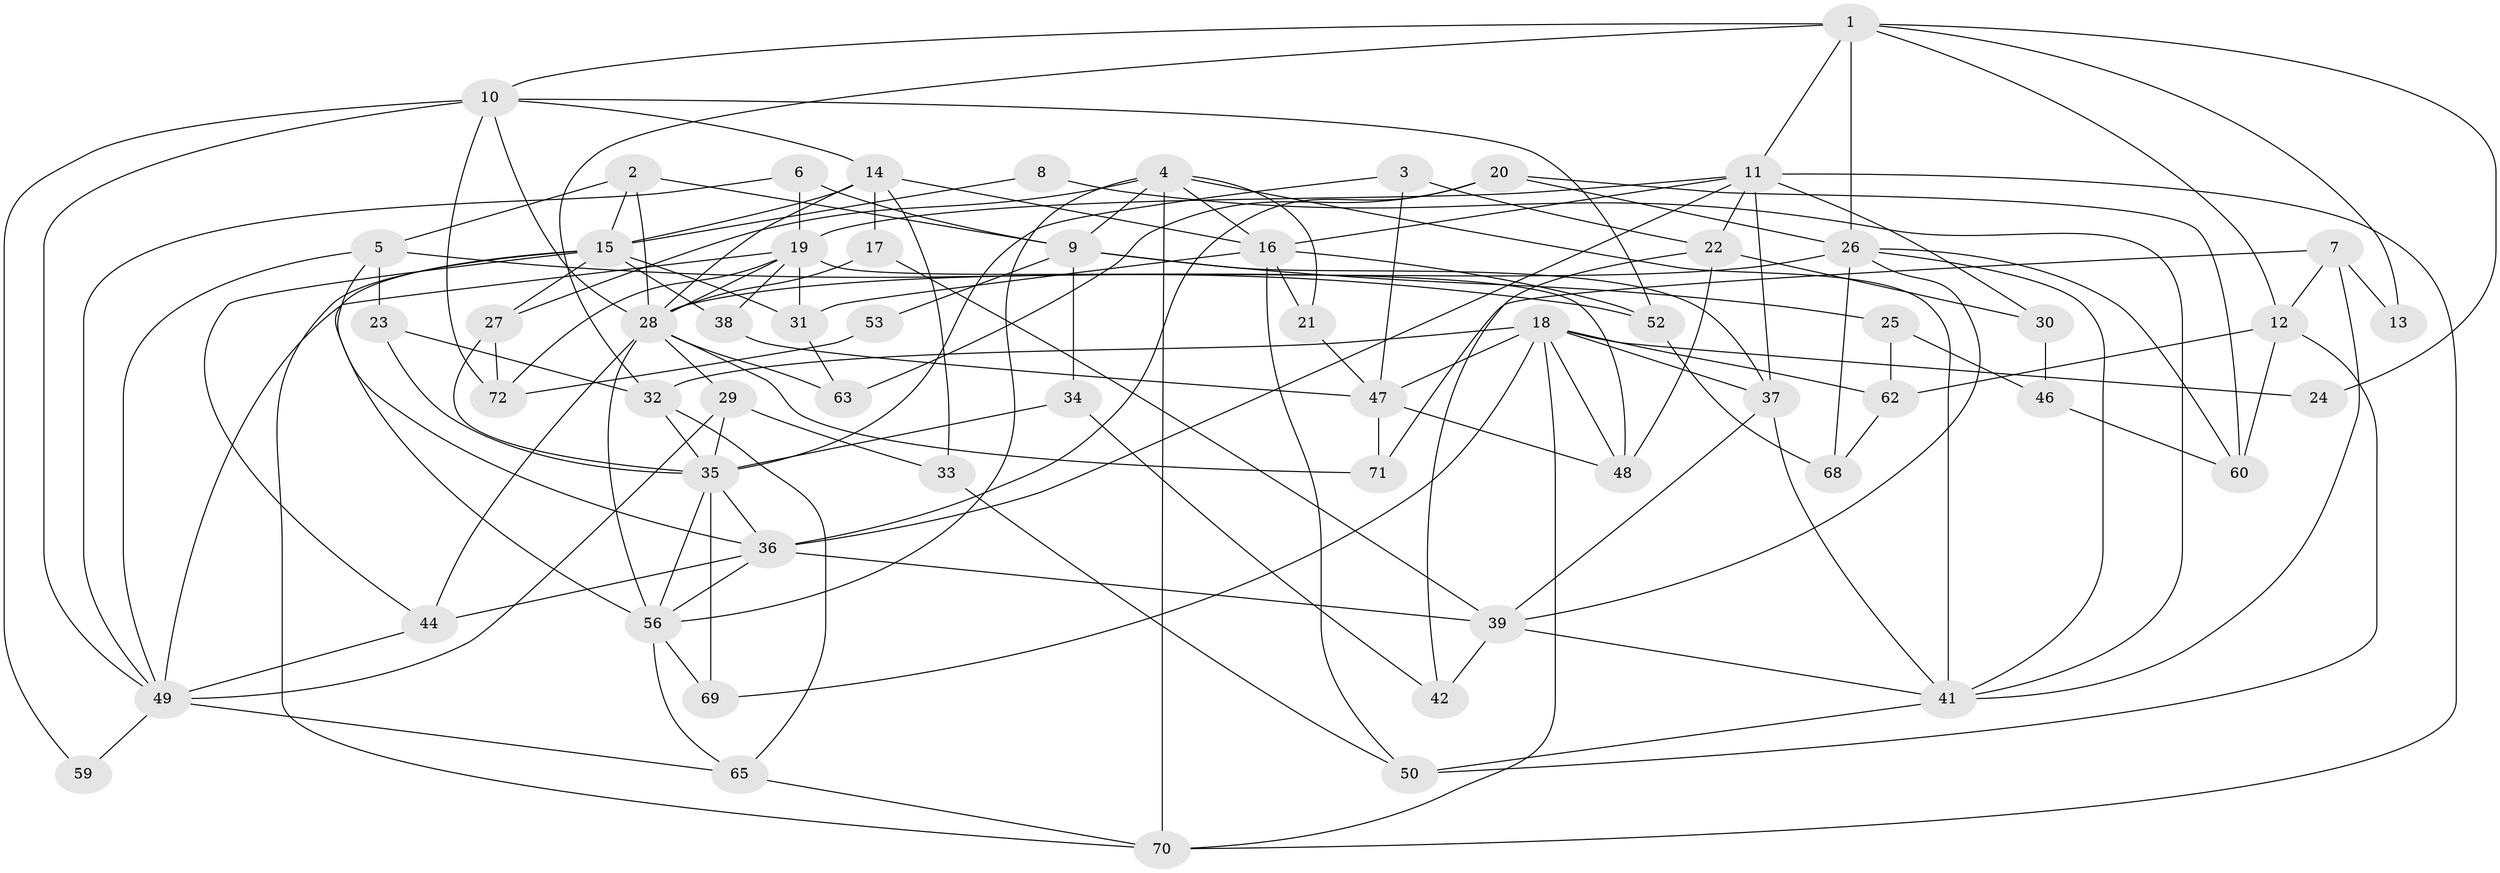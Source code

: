 // original degree distribution, {4: 0.2988505747126437, 3: 0.28735632183908044, 5: 0.13793103448275862, 2: 0.12643678160919541, 9: 0.011494252873563218, 7: 0.022988505747126436, 8: 0.022988505747126436, 6: 0.09195402298850575}
// Generated by graph-tools (version 1.1) at 2025/11/02/27/25 16:11:20]
// undirected, 60 vertices, 143 edges
graph export_dot {
graph [start="1"]
  node [color=gray90,style=filled];
  1 [super="+76"];
  2 [super="+67"];
  3;
  4 [super="+45"];
  5;
  6;
  7;
  8;
  9 [super="+86"];
  10 [super="+61"];
  11 [super="+81"];
  12 [super="+51"];
  13;
  14 [super="+54"];
  15 [super="+40"];
  16 [super="+82"];
  17;
  18 [super="+58"];
  19 [super="+55"];
  20 [super="+80"];
  21;
  22;
  23 [super="+66"];
  24;
  25;
  26 [super="+73"];
  27 [super="+74"];
  28 [super="+83"];
  29;
  30;
  31;
  32 [super="+64"];
  33;
  34;
  35;
  36 [super="+57"];
  37;
  38 [super="+43"];
  39 [super="+85"];
  41 [super="+87"];
  42;
  44;
  46;
  47 [super="+84"];
  48;
  49 [super="+75"];
  50;
  52;
  53;
  56 [super="+77"];
  59;
  60 [super="+79"];
  62;
  63;
  65;
  68;
  69;
  70 [super="+78"];
  71;
  72;
  1 -- 12;
  1 -- 24;
  1 -- 32;
  1 -- 26;
  1 -- 11;
  1 -- 13;
  1 -- 10;
  2 -- 5;
  2 -- 15;
  2 -- 28;
  2 -- 9;
  3 -- 22;
  3 -- 35;
  3 -- 47;
  4 -- 41;
  4 -- 56;
  4 -- 16;
  4 -- 21;
  4 -- 9 [weight=2];
  4 -- 70;
  4 -- 27;
  5 -- 36;
  5 -- 23;
  5 -- 52;
  5 -- 49;
  6 -- 49;
  6 -- 9;
  6 -- 19;
  7 -- 41;
  7 -- 71;
  7 -- 13;
  7 -- 12;
  8 -- 41;
  8 -- 15;
  9 -- 37;
  9 -- 34;
  9 -- 53;
  9 -- 25;
  10 -- 14;
  10 -- 72;
  10 -- 49;
  10 -- 52;
  10 -- 59;
  10 -- 28;
  11 -- 22;
  11 -- 30;
  11 -- 16;
  11 -- 36;
  11 -- 37;
  11 -- 70;
  11 -- 19;
  12 -- 62;
  12 -- 60;
  12 -- 50;
  14 -- 28;
  14 -- 33 [weight=2];
  14 -- 16;
  14 -- 17;
  14 -- 15;
  15 -- 31;
  15 -- 38;
  15 -- 70;
  15 -- 44;
  15 -- 27 [weight=2];
  15 -- 56;
  16 -- 50;
  16 -- 52;
  16 -- 21;
  16 -- 31;
  17 -- 28;
  17 -- 39;
  18 -- 69;
  18 -- 24;
  18 -- 62;
  18 -- 32;
  18 -- 48;
  18 -- 37;
  18 -- 70;
  18 -- 47;
  19 -- 28;
  19 -- 38;
  19 -- 72;
  19 -- 48;
  19 -- 49;
  19 -- 31;
  20 -- 60;
  20 -- 26;
  20 -- 36;
  20 -- 63;
  21 -- 47;
  22 -- 48;
  22 -- 42;
  22 -- 30;
  23 -- 32;
  23 -- 35;
  25 -- 62;
  25 -- 46;
  26 -- 68;
  26 -- 39;
  26 -- 41;
  26 -- 60;
  26 -- 28;
  27 -- 72;
  27 -- 35;
  28 -- 63;
  28 -- 71;
  28 -- 44;
  28 -- 29;
  28 -- 56;
  29 -- 35;
  29 -- 33;
  29 -- 49;
  30 -- 46;
  31 -- 63;
  32 -- 65;
  32 -- 35;
  33 -- 50;
  34 -- 35;
  34 -- 42;
  35 -- 36;
  35 -- 69;
  35 -- 56;
  36 -- 44;
  36 -- 39;
  36 -- 56;
  37 -- 41;
  37 -- 39;
  38 -- 47;
  39 -- 42;
  39 -- 41;
  41 -- 50;
  44 -- 49;
  46 -- 60;
  47 -- 71;
  47 -- 48;
  49 -- 65;
  49 -- 59;
  52 -- 68;
  53 -- 72;
  56 -- 65;
  56 -- 69;
  62 -- 68;
  65 -- 70;
}
